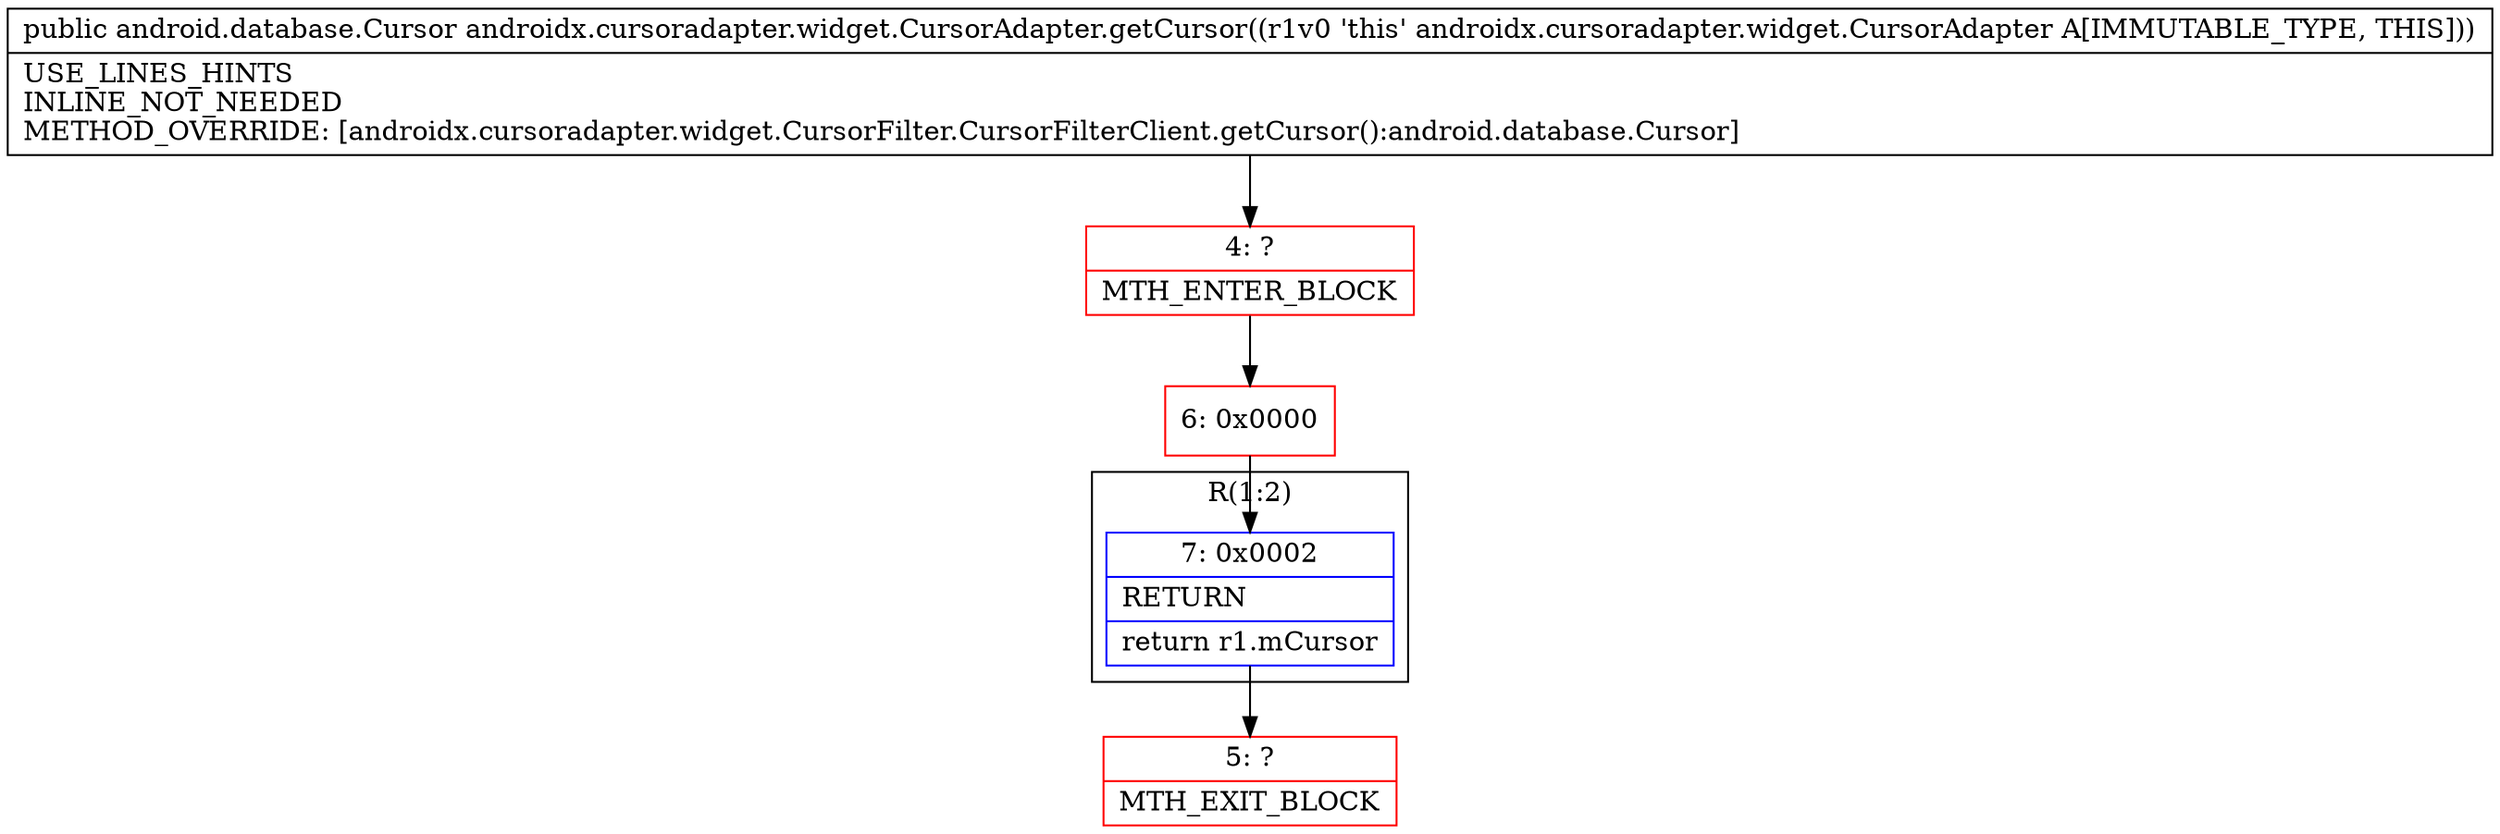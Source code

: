 digraph "CFG forandroidx.cursoradapter.widget.CursorAdapter.getCursor()Landroid\/database\/Cursor;" {
subgraph cluster_Region_640191689 {
label = "R(1:2)";
node [shape=record,color=blue];
Node_7 [shape=record,label="{7\:\ 0x0002|RETURN\l|return r1.mCursor\l}"];
}
Node_4 [shape=record,color=red,label="{4\:\ ?|MTH_ENTER_BLOCK\l}"];
Node_6 [shape=record,color=red,label="{6\:\ 0x0000}"];
Node_5 [shape=record,color=red,label="{5\:\ ?|MTH_EXIT_BLOCK\l}"];
MethodNode[shape=record,label="{public android.database.Cursor androidx.cursoradapter.widget.CursorAdapter.getCursor((r1v0 'this' androidx.cursoradapter.widget.CursorAdapter A[IMMUTABLE_TYPE, THIS]))  | USE_LINES_HINTS\lINLINE_NOT_NEEDED\lMETHOD_OVERRIDE: [androidx.cursoradapter.widget.CursorFilter.CursorFilterClient.getCursor():android.database.Cursor]\l}"];
MethodNode -> Node_4;Node_7 -> Node_5;
Node_4 -> Node_6;
Node_6 -> Node_7;
}

